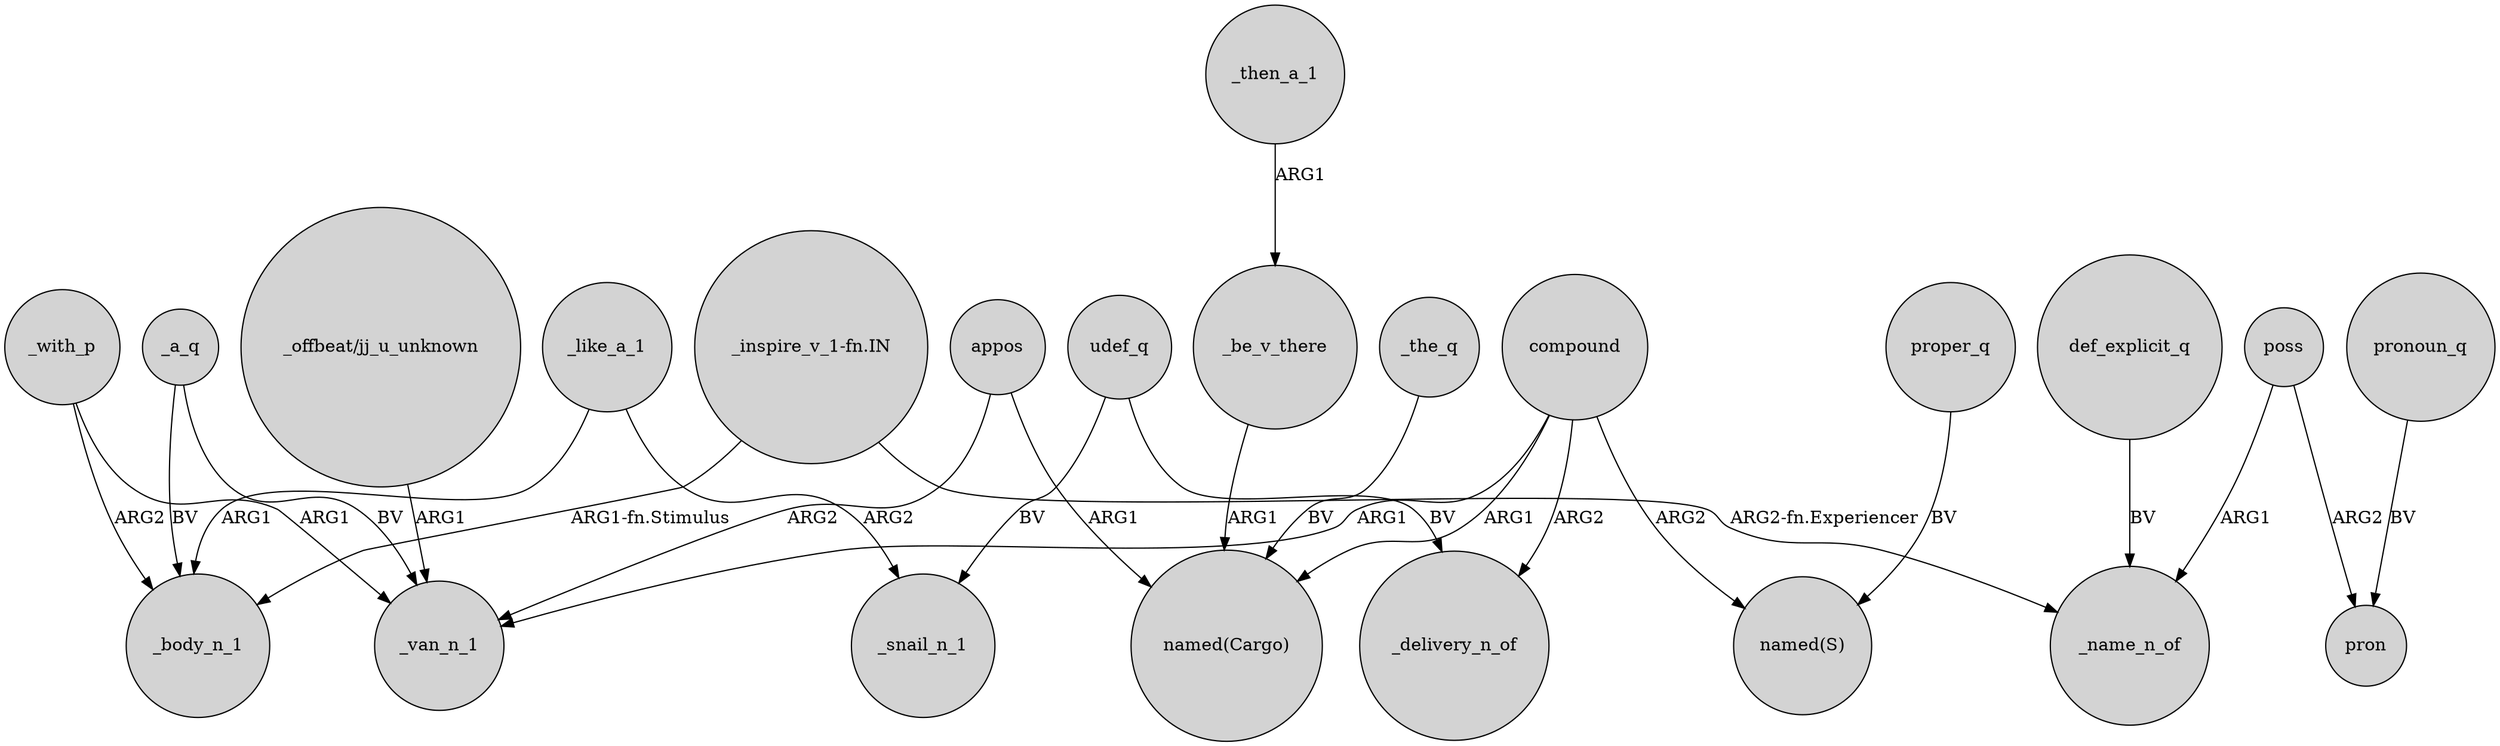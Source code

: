 digraph {
	node [shape=circle style=filled]
	"_inspire_v_1-fn.IN" -> _body_n_1 [label="ARG1-fn.Stimulus"]
	poss -> pron [label=ARG2]
	_then_a_1 -> _be_v_there [label=ARG1]
	appos -> "named(Cargo)" [label=ARG1]
	udef_q -> _delivery_n_of [label=BV]
	compound -> "named(Cargo)" [label=ARG1]
	_with_p -> _van_n_1 [label=ARG1]
	compound -> _van_n_1 [label=ARG1]
	def_explicit_q -> _name_n_of [label=BV]
	compound -> "named(S)" [label=ARG2]
	pronoun_q -> pron [label=BV]
	compound -> _delivery_n_of [label=ARG2]
	appos -> _van_n_1 [label=ARG2]
	_like_a_1 -> _snail_n_1 [label=ARG2]
	udef_q -> _snail_n_1 [label=BV]
	_with_p -> _body_n_1 [label=ARG2]
	_like_a_1 -> _body_n_1 [label=ARG1]
	_the_q -> "named(Cargo)" [label=BV]
	poss -> _name_n_of [label=ARG1]
	_a_q -> _body_n_1 [label=BV]
	"_inspire_v_1-fn.IN" -> _name_n_of [label="ARG2-fn.Experiencer"]
	_be_v_there -> "named(Cargo)" [label=ARG1]
	"_offbeat/jj_u_unknown" -> _van_n_1 [label=ARG1]
	proper_q -> "named(S)" [label=BV]
	_a_q -> _van_n_1 [label=BV]
}
